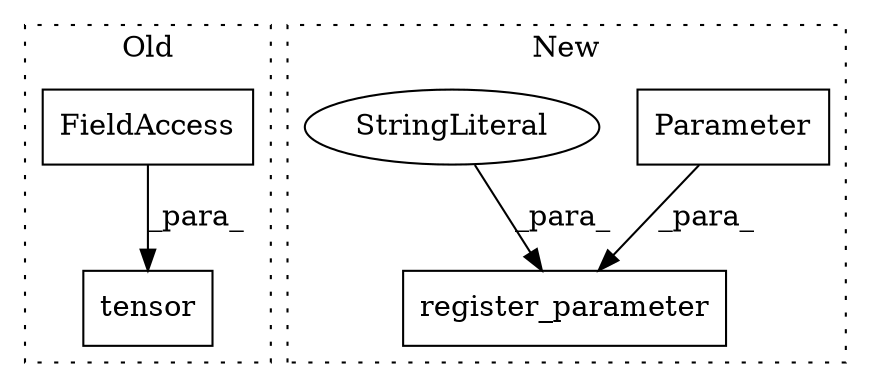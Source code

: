 digraph G {
subgraph cluster0 {
1 [label="tensor" a="32" s="1067,1124" l="7,1" shape="box"];
4 [label="FieldAccess" a="22" s="1111" l="13" shape="box"];
label = "Old";
style="dotted";
}
subgraph cluster1 {
2 [label="Parameter" a="32" s="1191,1273" l="10,1" shape="box"];
3 [label="register_parameter" a="32" s="1323,1369" l="19,1" shape="box"];
5 [label="StringLiteral" a="45" s="1342" l="14" shape="ellipse"];
label = "New";
style="dotted";
}
2 -> 3 [label="_para_"];
4 -> 1 [label="_para_"];
5 -> 3 [label="_para_"];
}